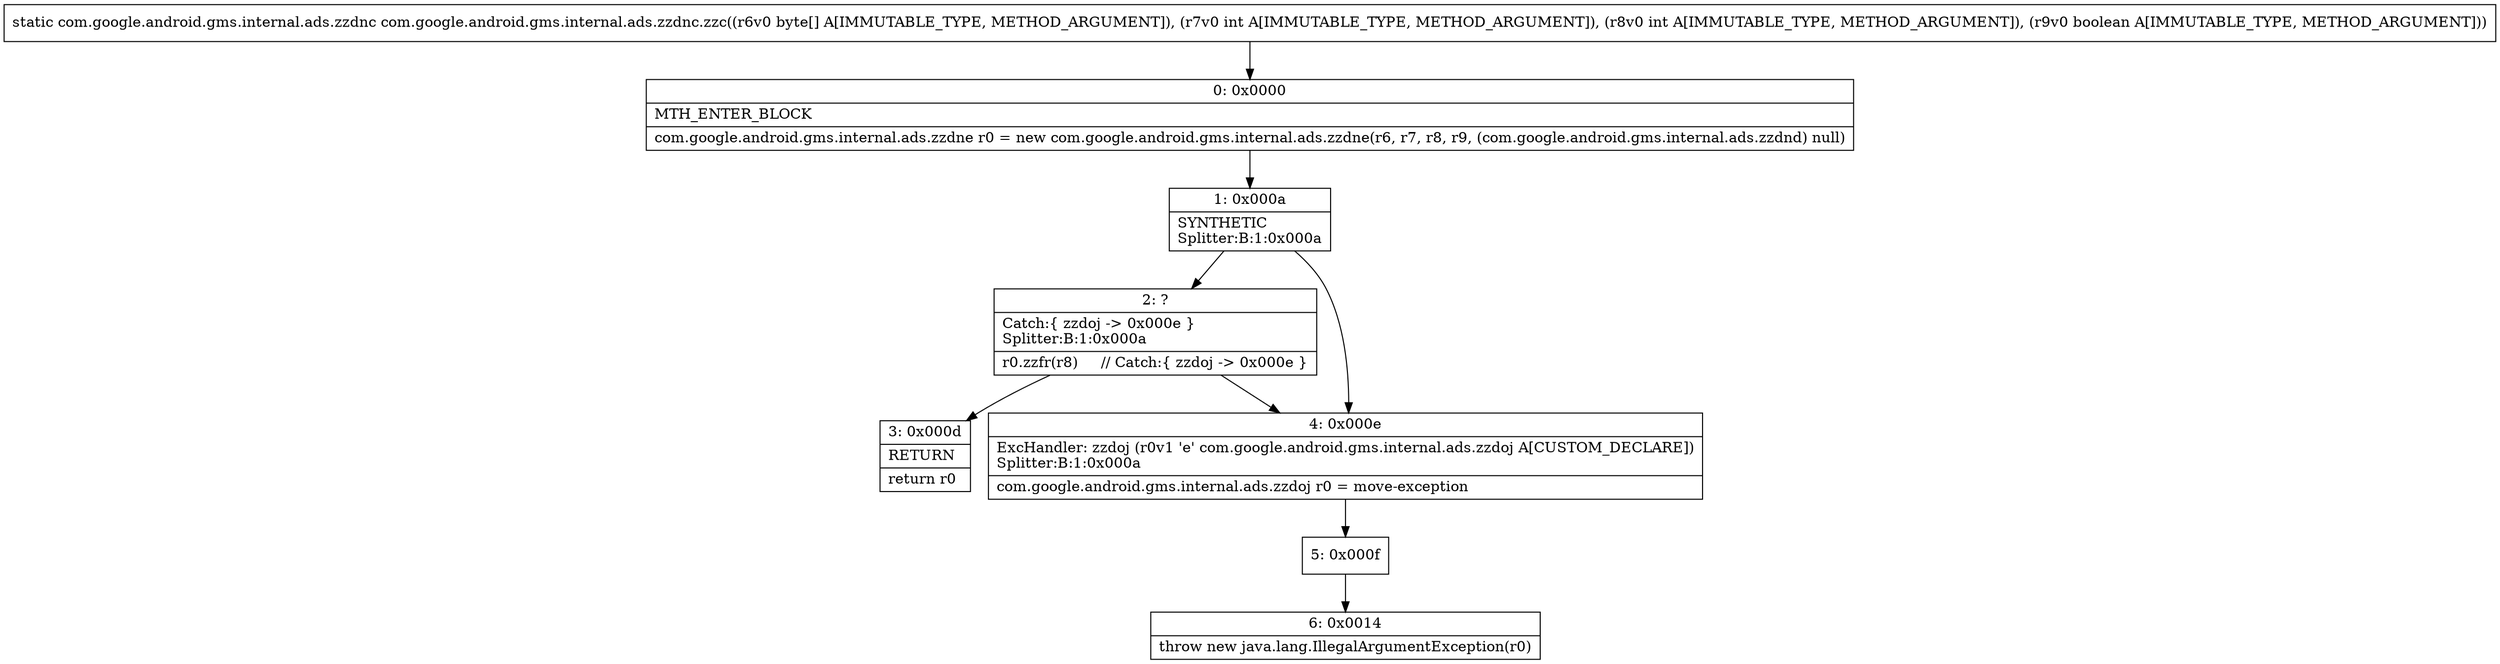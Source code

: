 digraph "CFG forcom.google.android.gms.internal.ads.zzdnc.zzc([BIIZ)Lcom\/google\/android\/gms\/internal\/ads\/zzdnc;" {
Node_0 [shape=record,label="{0\:\ 0x0000|MTH_ENTER_BLOCK\l|com.google.android.gms.internal.ads.zzdne r0 = new com.google.android.gms.internal.ads.zzdne(r6, r7, r8, r9, (com.google.android.gms.internal.ads.zzdnd) null)\l}"];
Node_1 [shape=record,label="{1\:\ 0x000a|SYNTHETIC\lSplitter:B:1:0x000a\l}"];
Node_2 [shape=record,label="{2\:\ ?|Catch:\{ zzdoj \-\> 0x000e \}\lSplitter:B:1:0x000a\l|r0.zzfr(r8)     \/\/ Catch:\{ zzdoj \-\> 0x000e \}\l}"];
Node_3 [shape=record,label="{3\:\ 0x000d|RETURN\l|return r0\l}"];
Node_4 [shape=record,label="{4\:\ 0x000e|ExcHandler: zzdoj (r0v1 'e' com.google.android.gms.internal.ads.zzdoj A[CUSTOM_DECLARE])\lSplitter:B:1:0x000a\l|com.google.android.gms.internal.ads.zzdoj r0 = move\-exception\l}"];
Node_5 [shape=record,label="{5\:\ 0x000f}"];
Node_6 [shape=record,label="{6\:\ 0x0014|throw new java.lang.IllegalArgumentException(r0)\l}"];
MethodNode[shape=record,label="{static com.google.android.gms.internal.ads.zzdnc com.google.android.gms.internal.ads.zzdnc.zzc((r6v0 byte[] A[IMMUTABLE_TYPE, METHOD_ARGUMENT]), (r7v0 int A[IMMUTABLE_TYPE, METHOD_ARGUMENT]), (r8v0 int A[IMMUTABLE_TYPE, METHOD_ARGUMENT]), (r9v0 boolean A[IMMUTABLE_TYPE, METHOD_ARGUMENT])) }"];
MethodNode -> Node_0;
Node_0 -> Node_1;
Node_1 -> Node_2;
Node_1 -> Node_4;
Node_2 -> Node_3;
Node_2 -> Node_4;
Node_4 -> Node_5;
Node_5 -> Node_6;
}

